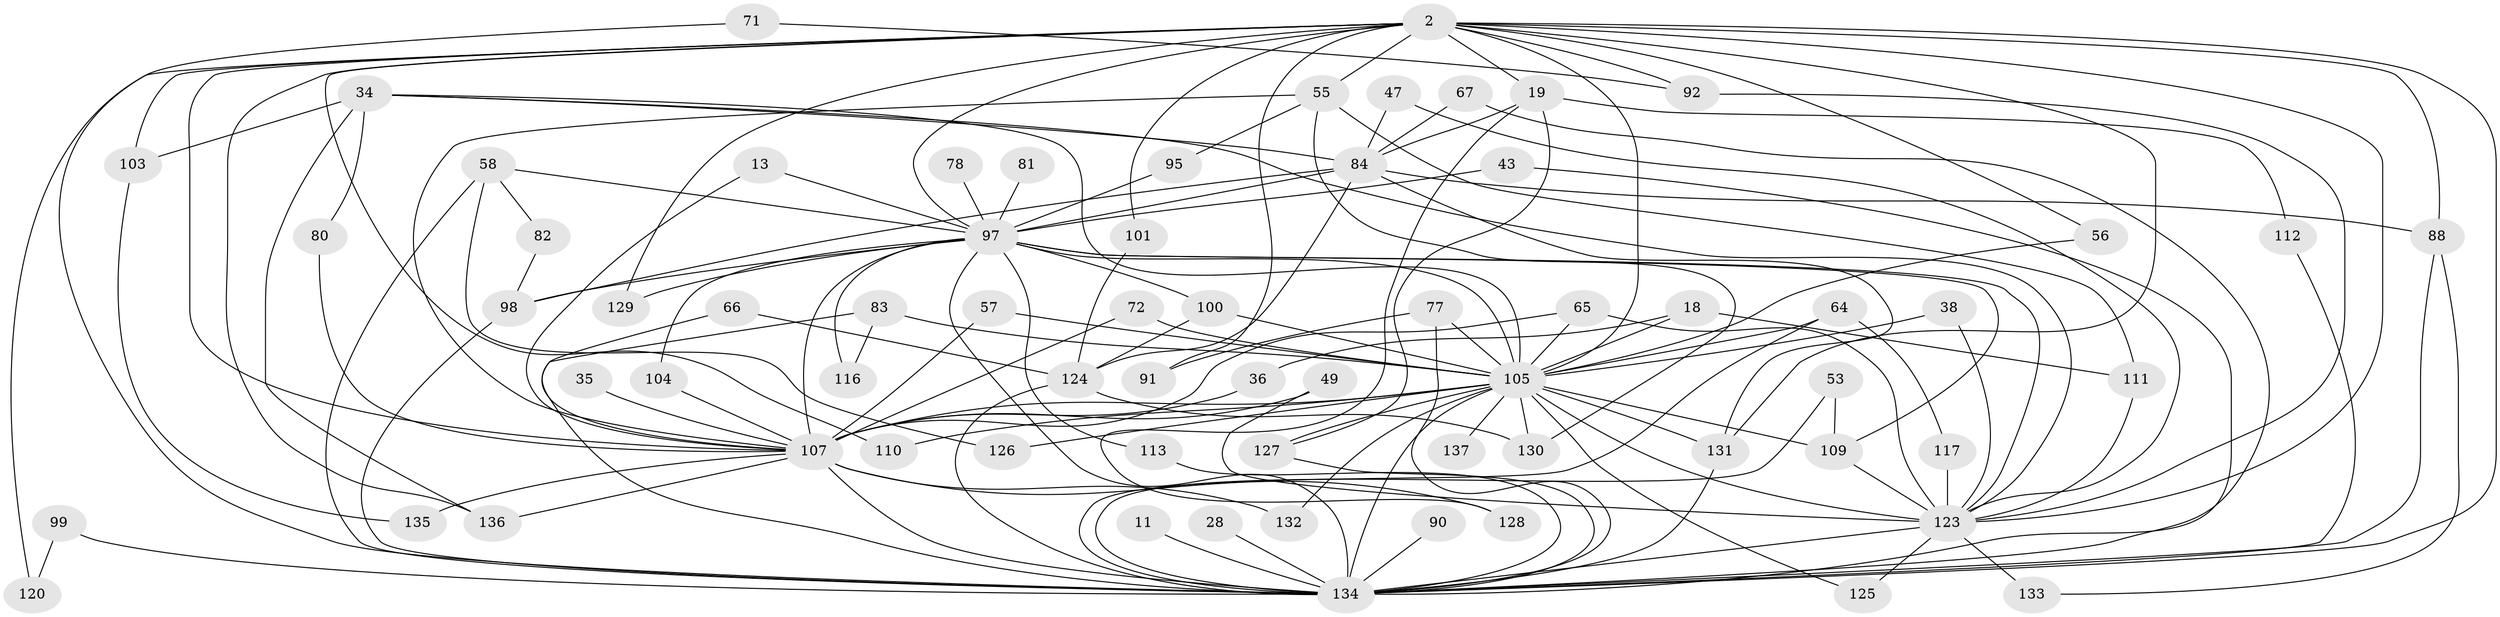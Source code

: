 // original degree distribution, {23: 0.0072992700729927005, 21: 0.0072992700729927005, 18: 0.0072992700729927005, 27: 0.0072992700729927005, 15: 0.0072992700729927005, 25: 0.014598540145985401, 26: 0.0072992700729927005, 17: 0.0072992700729927005, 32: 0.0072992700729927005, 2: 0.5036496350364964, 4: 0.06569343065693431, 6: 0.029197080291970802, 3: 0.25547445255474455, 5: 0.043795620437956206, 9: 0.0072992700729927005, 12: 0.0072992700729927005, 7: 0.0072992700729927005, 8: 0.0072992700729927005}
// Generated by graph-tools (version 1.1) at 2025/43/03/09/25 04:43:34]
// undirected, 68 vertices, 140 edges
graph export_dot {
graph [start="1"]
  node [color=gray90,style=filled];
  2 [super="+1"];
  11;
  13;
  18;
  19;
  28;
  34;
  35;
  36;
  38;
  43;
  47;
  49;
  53;
  55 [super="+17"];
  56;
  57;
  58 [super="+48"];
  64 [super="+40"];
  65 [super="+46"];
  66;
  67;
  71;
  72;
  77 [super="+70"];
  78;
  80;
  81;
  82;
  83 [super="+12"];
  84 [super="+21+44"];
  88 [super="+23+63"];
  90;
  91;
  92 [super="+32"];
  95;
  97 [super="+86+94"];
  98 [super="+96+87"];
  99;
  100 [super="+26"];
  101;
  103 [super="+76"];
  104;
  105 [super="+39+62+7"];
  107 [super="+22+9+79"];
  109 [super="+73"];
  110 [super="+24+59"];
  111;
  112;
  113;
  116;
  117;
  120;
  123 [super="+122+119+69"];
  124 [super="+33+14"];
  125 [super="+121"];
  126 [super="+89"];
  127 [super="+115"];
  128;
  129;
  130 [super="+27"];
  131 [super="+108+118+60"];
  132 [super="+114"];
  133;
  134 [super="+52+8"];
  135;
  136 [super="+16+85"];
  137;
  2 -- 19 [weight=2];
  2 -- 92 [weight=2];
  2 -- 101;
  2 -- 129;
  2 -- 91;
  2 -- 120;
  2 -- 103 [weight=2];
  2 -- 105 [weight=5];
  2 -- 56;
  2 -- 136 [weight=2];
  2 -- 88 [weight=2];
  2 -- 55;
  2 -- 107 [weight=6];
  2 -- 110 [weight=3];
  2 -- 134 [weight=6];
  2 -- 123;
  2 -- 97 [weight=3];
  2 -- 131 [weight=2];
  11 -- 134 [weight=2];
  13 -- 107;
  13 -- 97;
  18 -- 36;
  18 -- 111;
  18 -- 105 [weight=2];
  19 -- 112;
  19 -- 128;
  19 -- 84;
  19 -- 127;
  28 -- 134;
  34 -- 80;
  34 -- 136 [weight=3];
  34 -- 103;
  34 -- 84;
  34 -- 123;
  34 -- 105;
  35 -- 107 [weight=2];
  36 -- 107;
  38 -- 123;
  38 -- 105;
  43 -- 134;
  43 -- 97;
  47 -- 84;
  47 -- 123;
  49 -- 107;
  49 -- 123;
  53 -- 134;
  53 -- 109;
  55 -- 111;
  55 -- 130;
  55 -- 95;
  55 -- 107 [weight=2];
  56 -- 105;
  57 -- 107;
  57 -- 105;
  58 -- 82;
  58 -- 126;
  58 -- 134 [weight=2];
  58 -- 97;
  64 -- 117;
  64 -- 134 [weight=2];
  64 -- 105;
  65 -- 107;
  65 -- 123;
  65 -- 105;
  66 -- 107;
  66 -- 124;
  67 -- 84;
  67 -- 134;
  71 -- 92;
  71 -- 134;
  72 -- 107;
  72 -- 105;
  77 -- 91;
  77 -- 134 [weight=2];
  77 -- 105;
  78 -- 97;
  80 -- 107;
  81 -- 97;
  82 -- 98;
  83 -- 116;
  83 -- 134 [weight=2];
  83 -- 105;
  84 -- 97 [weight=2];
  84 -- 131;
  84 -- 124;
  84 -- 98;
  84 -- 88;
  88 -- 133;
  88 -- 134 [weight=2];
  90 -- 134 [weight=2];
  92 -- 123;
  95 -- 97;
  97 -- 123 [weight=5];
  97 -- 129;
  97 -- 134 [weight=2];
  97 -- 100;
  97 -- 104;
  97 -- 107 [weight=3];
  97 -- 109;
  97 -- 113;
  97 -- 116;
  97 -- 98 [weight=2];
  97 -- 105 [weight=3];
  98 -- 134 [weight=2];
  99 -- 120;
  99 -- 134 [weight=2];
  100 -- 124;
  100 -- 105;
  101 -- 124;
  103 -- 135;
  104 -- 107;
  105 -- 107 [weight=9];
  105 -- 130;
  105 -- 131 [weight=3];
  105 -- 132;
  105 -- 134 [weight=4];
  105 -- 137 [weight=2];
  105 -- 109 [weight=2];
  105 -- 110;
  105 -- 123;
  105 -- 125;
  105 -- 126 [weight=2];
  105 -- 127;
  107 -- 128;
  107 -- 132;
  107 -- 134 [weight=11];
  107 -- 135;
  107 -- 136;
  109 -- 123;
  111 -- 123;
  112 -- 134;
  113 -- 134;
  117 -- 123;
  123 -- 134 [weight=7];
  123 -- 133;
  123 -- 125;
  124 -- 134 [weight=3];
  124 -- 130;
  127 -- 134;
  131 -- 134;
}

